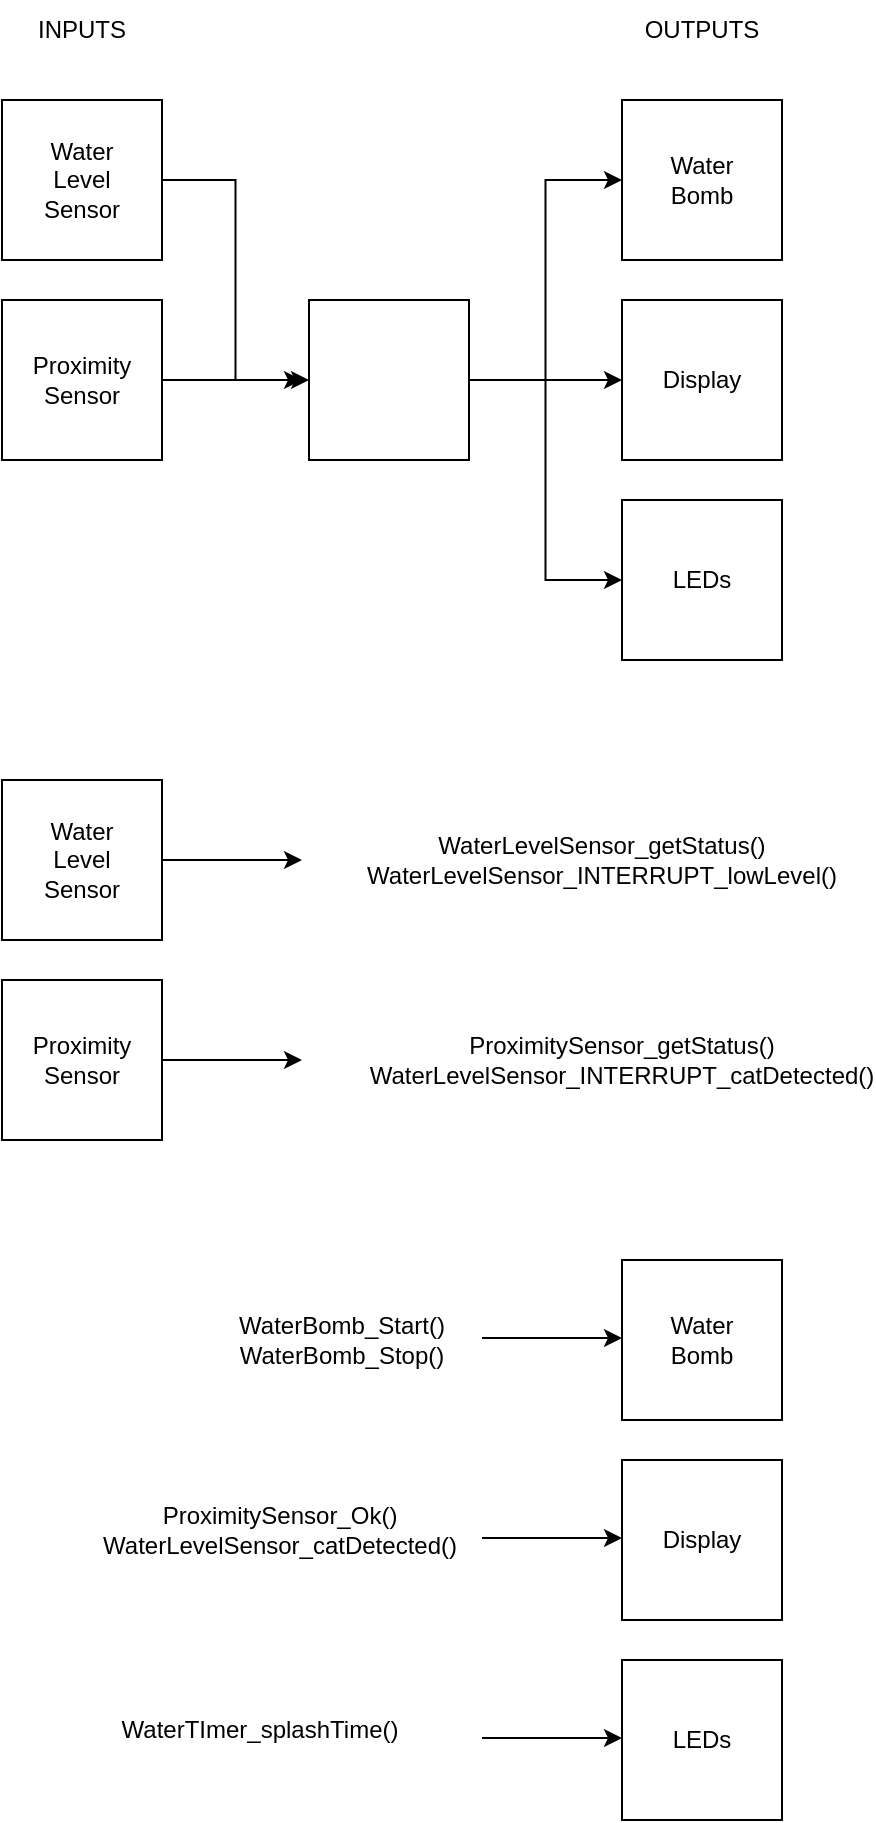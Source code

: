 <mxfile version="16.1.0" type="github">
  <diagram id="AuVxn6FzPRXnkKvPcby_" name="Page-1">
    <mxGraphModel dx="1100" dy="1466" grid="1" gridSize="10" guides="1" tooltips="1" connect="1" arrows="1" fold="1" page="1" pageScale="1" pageWidth="827" pageHeight="1169" math="0" shadow="0">
      <root>
        <mxCell id="0" />
        <mxCell id="1" parent="0" />
        <mxCell id="f3NqG187g-GbprsVJhg_-12" style="edgeStyle=orthogonalEdgeStyle;rounded=0;orthogonalLoop=1;jettySize=auto;html=1;entryX=0;entryY=0.5;entryDx=0;entryDy=0;" edge="1" parent="1" source="f3NqG187g-GbprsVJhg_-2" target="f3NqG187g-GbprsVJhg_-3">
          <mxGeometry relative="1" as="geometry" />
        </mxCell>
        <mxCell id="f3NqG187g-GbprsVJhg_-13" style="edgeStyle=orthogonalEdgeStyle;rounded=0;orthogonalLoop=1;jettySize=auto;html=1;entryX=0;entryY=0.5;entryDx=0;entryDy=0;" edge="1" parent="1" source="f3NqG187g-GbprsVJhg_-2" target="f3NqG187g-GbprsVJhg_-7">
          <mxGeometry relative="1" as="geometry" />
        </mxCell>
        <mxCell id="f3NqG187g-GbprsVJhg_-14" style="edgeStyle=orthogonalEdgeStyle;rounded=0;orthogonalLoop=1;jettySize=auto;html=1;entryX=0;entryY=0.5;entryDx=0;entryDy=0;" edge="1" parent="1" source="f3NqG187g-GbprsVJhg_-2" target="f3NqG187g-GbprsVJhg_-8">
          <mxGeometry relative="1" as="geometry" />
        </mxCell>
        <mxCell id="f3NqG187g-GbprsVJhg_-2" value="" style="whiteSpace=wrap;html=1;aspect=fixed;" vertex="1" parent="1">
          <mxGeometry x="363.5" y="190" width="80" height="80" as="geometry" />
        </mxCell>
        <mxCell id="f3NqG187g-GbprsVJhg_-3" value="&lt;div&gt;Water&lt;/div&gt;&lt;div&gt;Bomb&lt;br&gt;&lt;/div&gt;" style="whiteSpace=wrap;html=1;aspect=fixed;" vertex="1" parent="1">
          <mxGeometry x="520" y="90" width="80" height="80" as="geometry" />
        </mxCell>
        <mxCell id="f3NqG187g-GbprsVJhg_-9" style="edgeStyle=orthogonalEdgeStyle;rounded=0;orthogonalLoop=1;jettySize=auto;html=1;entryX=0;entryY=0.5;entryDx=0;entryDy=0;" edge="1" parent="1" source="f3NqG187g-GbprsVJhg_-4" target="f3NqG187g-GbprsVJhg_-2">
          <mxGeometry relative="1" as="geometry" />
        </mxCell>
        <mxCell id="f3NqG187g-GbprsVJhg_-4" value="&lt;div&gt;Water&lt;/div&gt;&lt;div&gt;Level&lt;/div&gt;&lt;div&gt;Sensor&lt;br&gt;&lt;/div&gt;" style="whiteSpace=wrap;html=1;aspect=fixed;" vertex="1" parent="1">
          <mxGeometry x="210" y="90" width="80" height="80" as="geometry" />
        </mxCell>
        <mxCell id="f3NqG187g-GbprsVJhg_-10" style="edgeStyle=orthogonalEdgeStyle;rounded=0;orthogonalLoop=1;jettySize=auto;html=1;" edge="1" parent="1" source="f3NqG187g-GbprsVJhg_-6">
          <mxGeometry relative="1" as="geometry">
            <mxPoint x="360" y="230" as="targetPoint" />
          </mxGeometry>
        </mxCell>
        <mxCell id="f3NqG187g-GbprsVJhg_-6" value="Proximity Sensor" style="whiteSpace=wrap;html=1;aspect=fixed;" vertex="1" parent="1">
          <mxGeometry x="210" y="190" width="80" height="80" as="geometry" />
        </mxCell>
        <mxCell id="f3NqG187g-GbprsVJhg_-7" value="Display" style="whiteSpace=wrap;html=1;aspect=fixed;" vertex="1" parent="1">
          <mxGeometry x="520" y="190" width="80" height="80" as="geometry" />
        </mxCell>
        <mxCell id="f3NqG187g-GbprsVJhg_-8" value="&lt;div&gt;LEDs&lt;/div&gt;" style="whiteSpace=wrap;html=1;aspect=fixed;" vertex="1" parent="1">
          <mxGeometry x="520" y="290" width="80" height="80" as="geometry" />
        </mxCell>
        <mxCell id="f3NqG187g-GbprsVJhg_-15" value="INPUTS" style="text;html=1;strokeColor=none;fillColor=none;align=center;verticalAlign=middle;whiteSpace=wrap;rounded=0;" vertex="1" parent="1">
          <mxGeometry x="220" y="40" width="60" height="30" as="geometry" />
        </mxCell>
        <mxCell id="f3NqG187g-GbprsVJhg_-16" value="OUTPUTS" style="text;html=1;strokeColor=none;fillColor=none;align=center;verticalAlign=middle;whiteSpace=wrap;rounded=0;" vertex="1" parent="1">
          <mxGeometry x="530" y="40" width="60" height="30" as="geometry" />
        </mxCell>
        <mxCell id="f3NqG187g-GbprsVJhg_-19" style="edgeStyle=orthogonalEdgeStyle;rounded=0;orthogonalLoop=1;jettySize=auto;html=1;" edge="1" parent="1" source="f3NqG187g-GbprsVJhg_-18">
          <mxGeometry relative="1" as="geometry">
            <mxPoint x="360" y="470" as="targetPoint" />
          </mxGeometry>
        </mxCell>
        <mxCell id="f3NqG187g-GbprsVJhg_-18" value="&lt;div&gt;Water&lt;/div&gt;&lt;div&gt;Level&lt;/div&gt;&lt;div&gt;Sensor&lt;br&gt;&lt;/div&gt;" style="whiteSpace=wrap;html=1;aspect=fixed;" vertex="1" parent="1">
          <mxGeometry x="210" y="430" width="80" height="80" as="geometry" />
        </mxCell>
        <mxCell id="f3NqG187g-GbprsVJhg_-20" value="WaterLevelSensor_getStatus()&lt;div&gt;WaterLevelSensor_INTERRUPT_lowLevel()&lt;br&gt;&lt;/div&gt;" style="text;html=1;strokeColor=none;fillColor=none;align=center;verticalAlign=middle;whiteSpace=wrap;rounded=0;" vertex="1" parent="1">
          <mxGeometry x="480" y="455" width="60" height="30" as="geometry" />
        </mxCell>
        <mxCell id="f3NqG187g-GbprsVJhg_-23" style="edgeStyle=orthogonalEdgeStyle;rounded=0;orthogonalLoop=1;jettySize=auto;html=1;" edge="1" parent="1" source="f3NqG187g-GbprsVJhg_-22">
          <mxGeometry relative="1" as="geometry">
            <mxPoint x="360" y="570" as="targetPoint" />
          </mxGeometry>
        </mxCell>
        <mxCell id="f3NqG187g-GbprsVJhg_-22" value="Proximity Sensor" style="whiteSpace=wrap;html=1;aspect=fixed;" vertex="1" parent="1">
          <mxGeometry x="210" y="530" width="80" height="80" as="geometry" />
        </mxCell>
        <mxCell id="f3NqG187g-GbprsVJhg_-24" value="&lt;div&gt;ProximitySensor_getStatus()&lt;/div&gt;&lt;div&gt;WaterLevelSensor_INTERRUPT_catDetected()&lt;br&gt;&lt;/div&gt;" style="text;html=1;strokeColor=none;fillColor=none;align=center;verticalAlign=middle;whiteSpace=wrap;rounded=0;" vertex="1" parent="1">
          <mxGeometry x="490" y="555" width="60" height="30" as="geometry" />
        </mxCell>
        <mxCell id="f3NqG187g-GbprsVJhg_-31" value="&lt;div&gt;Water&lt;/div&gt;&lt;div&gt;Bomb&lt;br&gt;&lt;/div&gt;" style="whiteSpace=wrap;html=1;aspect=fixed;" vertex="1" parent="1">
          <mxGeometry x="520" y="670" width="80" height="80" as="geometry" />
        </mxCell>
        <mxCell id="f3NqG187g-GbprsVJhg_-32" value="Display" style="whiteSpace=wrap;html=1;aspect=fixed;" vertex="1" parent="1">
          <mxGeometry x="520" y="770" width="80" height="80" as="geometry" />
        </mxCell>
        <mxCell id="f3NqG187g-GbprsVJhg_-33" value="&lt;div&gt;LEDs&lt;/div&gt;" style="whiteSpace=wrap;html=1;aspect=fixed;" vertex="1" parent="1">
          <mxGeometry x="520" y="870" width="80" height="80" as="geometry" />
        </mxCell>
        <mxCell id="f3NqG187g-GbprsVJhg_-34" style="edgeStyle=orthogonalEdgeStyle;rounded=0;orthogonalLoop=1;jettySize=auto;html=1;" edge="1" parent="1">
          <mxGeometry relative="1" as="geometry">
            <mxPoint x="520" y="709" as="targetPoint" />
            <mxPoint x="450" y="709" as="sourcePoint" />
          </mxGeometry>
        </mxCell>
        <mxCell id="f3NqG187g-GbprsVJhg_-35" style="edgeStyle=orthogonalEdgeStyle;rounded=0;orthogonalLoop=1;jettySize=auto;html=1;" edge="1" parent="1">
          <mxGeometry relative="1" as="geometry">
            <mxPoint x="520" y="809" as="targetPoint" />
            <mxPoint x="450" y="809" as="sourcePoint" />
          </mxGeometry>
        </mxCell>
        <mxCell id="f3NqG187g-GbprsVJhg_-36" style="edgeStyle=orthogonalEdgeStyle;rounded=0;orthogonalLoop=1;jettySize=auto;html=1;" edge="1" parent="1">
          <mxGeometry relative="1" as="geometry">
            <mxPoint x="520" y="909" as="targetPoint" />
            <mxPoint x="450" y="909" as="sourcePoint" />
          </mxGeometry>
        </mxCell>
        <mxCell id="f3NqG187g-GbprsVJhg_-37" value="&lt;div&gt;WaterBomb_Start()&lt;/div&gt;&lt;div&gt;WaterBomb_Stop()&lt;br&gt;&lt;/div&gt;" style="text;html=1;strokeColor=none;fillColor=none;align=center;verticalAlign=middle;whiteSpace=wrap;rounded=0;" vertex="1" parent="1">
          <mxGeometry x="350" y="695" width="60" height="30" as="geometry" />
        </mxCell>
        <mxCell id="f3NqG187g-GbprsVJhg_-38" value="&lt;div&gt;ProximitySensor_Ok()&lt;/div&gt;&lt;div&gt;WaterLevelSensor_catDetected()&lt;br&gt;&lt;/div&gt;" style="text;html=1;strokeColor=none;fillColor=none;align=center;verticalAlign=middle;whiteSpace=wrap;rounded=0;" vertex="1" parent="1">
          <mxGeometry x="319" y="790" width="60" height="30" as="geometry" />
        </mxCell>
        <mxCell id="f3NqG187g-GbprsVJhg_-39" value="WaterTImer_splashTime()" style="text;html=1;strokeColor=none;fillColor=none;align=center;verticalAlign=middle;whiteSpace=wrap;rounded=0;" vertex="1" parent="1">
          <mxGeometry x="309" y="890" width="60" height="30" as="geometry" />
        </mxCell>
      </root>
    </mxGraphModel>
  </diagram>
</mxfile>
